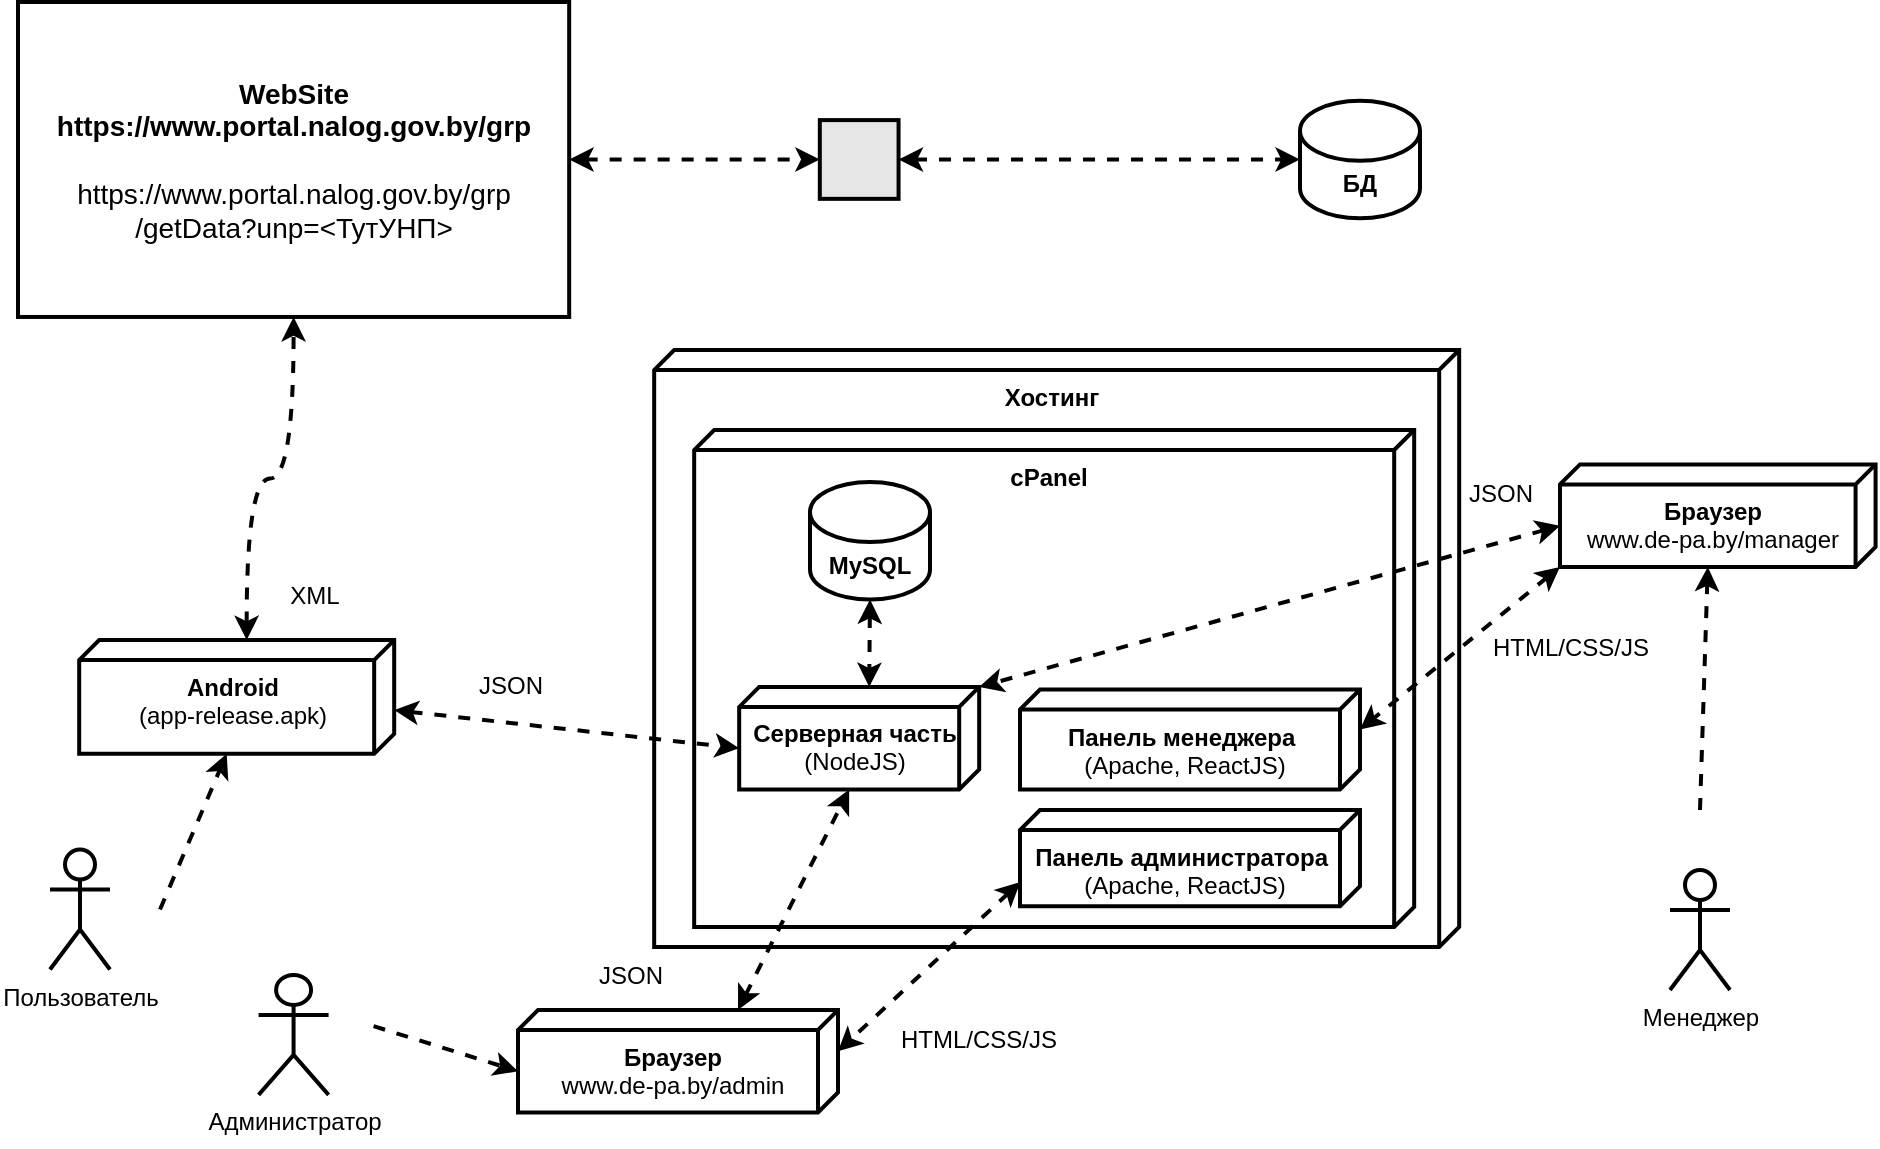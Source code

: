 <mxfile version="21.2.8" type="device">
  <diagram name="Page-1" id="FxitBaApEOWrgbqJlyL4">
    <mxGraphModel dx="1493" dy="872" grid="1" gridSize="10" guides="1" tooltips="1" connect="1" arrows="1" fold="1" page="1" pageScale="1" pageWidth="1169" pageHeight="827" math="0" shadow="0">
      <root>
        <mxCell id="0" />
        <mxCell id="1" parent="0" />
        <mxCell id="hIB5LNgimCdA9HKy_4q2-3" style="rounded=0;orthogonalLoop=1;jettySize=auto;html=1;exitX=1;exitY=0.5;exitDx=0;exitDy=0;entryX=0;entryY=0.5;entryDx=0;entryDy=0;startArrow=classic;startFill=1;dashed=1;strokeWidth=2;" parent="1" source="hIB5LNgimCdA9HKy_4q2-5" target="hIB5LNgimCdA9HKy_4q2-6" edge="1">
          <mxGeometry relative="1" as="geometry" />
        </mxCell>
        <mxCell id="hIB5LNgimCdA9HKy_4q2-5" value="&lt;b style=&quot;font-size: 14px;&quot;&gt;WebSite&lt;br&gt;&lt;/b&gt;&lt;b style=&quot;border-color: var(--border-color); font-size: 14px;&quot;&gt;https://www.portal.nalog.gov.by/grp&lt;/b&gt;&lt;b style=&quot;font-size: 14px;&quot;&gt;&lt;br&gt;&lt;/b&gt;&lt;br style=&quot;font-size: 14px;&quot;&gt;https://www.portal.nalog.gov.by/grp&lt;br style=&quot;font-size: 14px;&quot;&gt;/getData?unp=&amp;lt;ТутУНП&amp;gt;" style="rounded=0;whiteSpace=wrap;html=1;fontSize=14;strokeWidth=2;" parent="1" vertex="1">
          <mxGeometry x="159.0" y="40" width="275.59" height="157.48" as="geometry" />
        </mxCell>
        <mxCell id="hIB5LNgimCdA9HKy_4q2-60" style="edgeStyle=orthogonalEdgeStyle;rounded=0;orthogonalLoop=1;jettySize=auto;html=1;exitX=1;exitY=0.5;exitDx=0;exitDy=0;entryX=0;entryY=0.5;entryDx=0;entryDy=0;entryPerimeter=0;strokeWidth=2;dashed=1;startArrow=classic;startFill=1;" parent="1" source="hIB5LNgimCdA9HKy_4q2-6" target="hIB5LNgimCdA9HKy_4q2-59" edge="1">
          <mxGeometry relative="1" as="geometry" />
        </mxCell>
        <mxCell id="hIB5LNgimCdA9HKy_4q2-6" value="" style="rounded=0;whiteSpace=wrap;html=1;fillColor=#E6E6E6;fontSize=14;strokeWidth=2;" parent="1" vertex="1">
          <mxGeometry x="559.91" y="99.05" width="39.37" height="39.37" as="geometry" />
        </mxCell>
        <mxCell id="Vl5Nl2U0Ym83cMFsmwOf-1" style="rounded=0;orthogonalLoop=1;jettySize=auto;html=1;exitX=1;exitY=0.5;exitDx=0;exitDy=0;entryX=0;entryY=0;entryDx=56.89;entryDy=83.75;entryPerimeter=0;strokeWidth=2;dashed=1;" parent="1" source="hIB5LNgimCdA9HKy_4q2-9" target="hIB5LNgimCdA9HKy_4q2-29" edge="1">
          <mxGeometry relative="1" as="geometry" />
        </mxCell>
        <mxCell id="hIB5LNgimCdA9HKy_4q2-9" value="" style="rounded=0;whiteSpace=wrap;html=1;fillColor=none;strokeColor=none;" parent="1" vertex="1">
          <mxGeometry x="150" y="433.74" width="80" height="120" as="geometry" />
        </mxCell>
        <mxCell id="hIB5LNgimCdA9HKy_4q2-10" value="&lt;b&gt;Хостинг&lt;/b&gt;" style="verticalAlign=top;align=center;shape=cube;size=10;direction=south;html=1;boundedLbl=1;spacingLeft=5;whiteSpace=wrap;strokeWidth=2;" parent="1" vertex="1">
          <mxGeometry x="477.09" y="214" width="402.5" height="298.48" as="geometry" />
        </mxCell>
        <mxCell id="hIB5LNgimCdA9HKy_4q2-12" value="&lt;b&gt;cPanel&lt;/b&gt;" style="verticalAlign=top;align=center;shape=cube;size=10;direction=south;fontStyle=0;html=1;boundedLbl=1;spacingLeft=5;whiteSpace=wrap;strokeWidth=2;" parent="1" vertex="1">
          <mxGeometry x="497.09" y="254" width="360" height="248.48" as="geometry" />
        </mxCell>
        <mxCell id="hIB5LNgimCdA9HKy_4q2-15" value="&lt;b&gt;Серверная часть&lt;/b&gt;&lt;br&gt;(NodeJS)&lt;br&gt;" style="verticalAlign=top;align=center;shape=cube;size=10;direction=south;html=1;boundedLbl=1;spacingLeft=5;whiteSpace=wrap;strokeWidth=2;" parent="1" vertex="1">
          <mxGeometry x="519.59" y="382.48" width="120" height="51.26" as="geometry" />
        </mxCell>
        <mxCell id="7-XOzqe8eWKMpxP6fuZY-2" style="rounded=0;orthogonalLoop=1;jettySize=auto;html=1;exitX=0.5;exitY=1;exitDx=0;exitDy=0;exitPerimeter=0;entryX=0;entryY=0;entryDx=0;entryDy=55;entryPerimeter=0;dashed=1;startArrow=classic;startFill=1;strokeWidth=2;" parent="1" source="hIB5LNgimCdA9HKy_4q2-21" target="hIB5LNgimCdA9HKy_4q2-15" edge="1">
          <mxGeometry relative="1" as="geometry" />
        </mxCell>
        <mxCell id="hIB5LNgimCdA9HKy_4q2-21" value="MySQL" style="shape=cylinder3;whiteSpace=wrap;html=1;boundedLbl=1;backgroundOutline=1;size=15;strokeWidth=2;fontStyle=1" parent="1" vertex="1">
          <mxGeometry x="555" y="280" width="60" height="58.74" as="geometry" />
        </mxCell>
        <mxCell id="hIB5LNgimCdA9HKy_4q2-27" value="Пользователь" style="shape=umlActor;verticalLabelPosition=bottom;verticalAlign=top;html=1;strokeWidth=2;" parent="1" vertex="1">
          <mxGeometry x="175" y="463.74" width="30" height="60" as="geometry" />
        </mxCell>
        <mxCell id="hIB5LNgimCdA9HKy_4q2-28" style="rounded=0;orthogonalLoop=1;jettySize=auto;html=1;exitX=0;exitY=0;exitDx=35;exitDy=0;exitPerimeter=0;entryX=0;entryY=0;entryDx=30.63;entryDy=120;entryPerimeter=0;strokeWidth=2;startArrow=classic;startFill=1;dashed=1;" parent="1" source="hIB5LNgimCdA9HKy_4q2-29" target="hIB5LNgimCdA9HKy_4q2-15" edge="1">
          <mxGeometry relative="1" as="geometry" />
        </mxCell>
        <mxCell id="7-XOzqe8eWKMpxP6fuZY-1" style="edgeStyle=orthogonalEdgeStyle;rounded=0;orthogonalLoop=1;jettySize=auto;html=1;exitX=0;exitY=0;exitDx=0;exitDy=73.75;exitPerimeter=0;entryX=0.5;entryY=1;entryDx=0;entryDy=0;elbow=vertical;curved=1;dashed=1;strokeWidth=2;startArrow=classic;startFill=1;" parent="1" source="hIB5LNgimCdA9HKy_4q2-29" target="hIB5LNgimCdA9HKy_4q2-5" edge="1">
          <mxGeometry relative="1" as="geometry" />
        </mxCell>
        <mxCell id="hIB5LNgimCdA9HKy_4q2-29" value="&lt;span&gt;Android&lt;/span&gt;&lt;br&gt;&lt;span style=&quot;font-weight: normal;&quot;&gt;(app-release.apk)&lt;/span&gt;" style="verticalAlign=top;align=center;shape=cube;size=10;direction=south;html=1;boundedLbl=1;spacingLeft=5;whiteSpace=wrap;strokeWidth=2;fontStyle=1" parent="1" vertex="1">
          <mxGeometry x="189.59" y="359.04" width="157.5" height="56.89" as="geometry" />
        </mxCell>
        <mxCell id="Vl5Nl2U0Ym83cMFsmwOf-7" style="rounded=0;orthogonalLoop=1;jettySize=auto;html=1;exitX=0;exitY=0;exitDx=0;exitDy=50;exitPerimeter=0;entryX=0;entryY=0;entryDx=51.26;entryDy=65;entryPerimeter=0;dashed=1;strokeWidth=2;startArrow=classic;startFill=1;" parent="1" source="hIB5LNgimCdA9HKy_4q2-33" target="hIB5LNgimCdA9HKy_4q2-15" edge="1">
          <mxGeometry relative="1" as="geometry" />
        </mxCell>
        <mxCell id="hIB5LNgimCdA9HKy_4q2-33" value="&lt;b&gt;Браузер&lt;/b&gt;&lt;br&gt;www.de-pa.by/admin" style="verticalAlign=top;align=center;shape=cube;size=10;direction=south;html=1;boundedLbl=1;spacingLeft=5;whiteSpace=wrap;strokeWidth=2;" parent="1" vertex="1">
          <mxGeometry x="409" y="544" width="160" height="51.26" as="geometry" />
        </mxCell>
        <mxCell id="hIB5LNgimCdA9HKy_4q2-34" style="rounded=0;orthogonalLoop=1;jettySize=auto;html=1;exitX=0.75;exitY=0.999;exitDx=0;exitDy=0;exitPerimeter=0;entryX=0;entryY=0;entryDx=20.63;entryDy=0;entryPerimeter=0;endArrow=classic;endFill=1;startArrow=classic;startFill=1;strokeWidth=2;dashed=1;" parent="1" source="hIB5LNgimCdA9HKy_4q2-36" target="hIB5LNgimCdA9HKy_4q2-33" edge="1">
          <mxGeometry relative="1" as="geometry" />
        </mxCell>
        <mxCell id="hIB5LNgimCdA9HKy_4q2-36" value="&lt;b&gt;Панель администратора&amp;nbsp;&lt;/b&gt;&lt;br&gt;(Apache, ReactJS)" style="verticalAlign=top;align=center;shape=cube;size=10;direction=south;html=1;boundedLbl=1;spacingLeft=5;whiteSpace=wrap;strokeWidth=2;" parent="1" vertex="1">
          <mxGeometry x="660" y="444" width="170" height="48.07" as="geometry" />
        </mxCell>
        <mxCell id="hIB5LNgimCdA9HKy_4q2-37" value="HTML/CSS/JS" style="text;html=1;align=center;verticalAlign=middle;resizable=0;points=[];autosize=1;strokeColor=none;fillColor=none;" parent="1" vertex="1">
          <mxGeometry x="589.0" y="544" width="100" height="30" as="geometry" />
        </mxCell>
        <mxCell id="hIB5LNgimCdA9HKy_4q2-38" value="XML" style="text;html=1;align=center;verticalAlign=middle;resizable=0;points=[];autosize=1;strokeColor=none;fillColor=none;" parent="1" vertex="1">
          <mxGeometry x="282.38" y="322.48" width="50" height="30" as="geometry" />
        </mxCell>
        <mxCell id="hIB5LNgimCdA9HKy_4q2-39" value="JSON" style="text;html=1;align=center;verticalAlign=middle;resizable=0;points=[];autosize=1;strokeColor=none;fillColor=none;" parent="1" vertex="1">
          <mxGeometry x="374.59" y="366.85" width="60" height="30" as="geometry" />
        </mxCell>
        <mxCell id="hIB5LNgimCdA9HKy_4q2-59" value="БД" style="shape=cylinder3;whiteSpace=wrap;html=1;boundedLbl=1;backgroundOutline=1;size=15;strokeWidth=2;fontStyle=1" parent="1" vertex="1">
          <mxGeometry x="800" y="89.37" width="60" height="58.74" as="geometry" />
        </mxCell>
        <mxCell id="Vl5Nl2U0Ym83cMFsmwOf-15" style="rounded=0;orthogonalLoop=1;jettySize=auto;html=1;exitX=1;exitY=0.5;exitDx=0;exitDy=0;entryX=0;entryY=0;entryDx=30.63;entryDy=160;entryPerimeter=0;strokeWidth=2;dashed=1;" parent="1" source="Vl5Nl2U0Ym83cMFsmwOf-3" target="hIB5LNgimCdA9HKy_4q2-33" edge="1">
          <mxGeometry relative="1" as="geometry" />
        </mxCell>
        <mxCell id="Vl5Nl2U0Ym83cMFsmwOf-3" value="" style="rounded=0;whiteSpace=wrap;html=1;fillColor=none;strokeColor=none;" parent="1" vertex="1">
          <mxGeometry x="256.79" y="492.07" width="80" height="120" as="geometry" />
        </mxCell>
        <mxCell id="Vl5Nl2U0Ym83cMFsmwOf-4" value="Администратор" style="shape=umlActor;verticalLabelPosition=bottom;verticalAlign=top;html=1;strokeWidth=2;" parent="1" vertex="1">
          <mxGeometry x="279.29" y="526.44" width="35" height="60" as="geometry" />
        </mxCell>
        <mxCell id="Vl5Nl2U0Ym83cMFsmwOf-5" value="&lt;b&gt;Панель менеджера&amp;nbsp;&lt;/b&gt;&lt;br&gt;(Apache, ReactJS)" style="verticalAlign=top;align=center;shape=cube;size=10;direction=south;html=1;boundedLbl=1;spacingLeft=5;whiteSpace=wrap;strokeWidth=2;" parent="1" vertex="1">
          <mxGeometry x="660" y="383.74" width="170" height="50" as="geometry" />
        </mxCell>
        <mxCell id="Vl5Nl2U0Ym83cMFsmwOf-8" value="JSON" style="text;html=1;align=center;verticalAlign=middle;resizable=0;points=[];autosize=1;strokeColor=none;fillColor=none;" parent="1" vertex="1">
          <mxGeometry x="434.59" y="512.48" width="60" height="30" as="geometry" />
        </mxCell>
        <mxCell id="Vl5Nl2U0Ym83cMFsmwOf-21" style="rounded=0;orthogonalLoop=1;jettySize=auto;html=1;exitX=0.5;exitY=0;exitDx=0;exitDy=0;entryX=0;entryY=0;entryDx=51.26;entryDy=83.895;entryPerimeter=0;dashed=1;strokeWidth=2;" parent="1" source="Vl5Nl2U0Ym83cMFsmwOf-10" target="Vl5Nl2U0Ym83cMFsmwOf-14" edge="1">
          <mxGeometry relative="1" as="geometry" />
        </mxCell>
        <mxCell id="Vl5Nl2U0Ym83cMFsmwOf-10" value="" style="rounded=0;whiteSpace=wrap;html=1;fillColor=none;strokeColor=none;" parent="1" vertex="1">
          <mxGeometry x="960" y="444" width="80" height="120" as="geometry" />
        </mxCell>
        <mxCell id="Vl5Nl2U0Ym83cMFsmwOf-11" value="Менеджер" style="shape=umlActor;verticalLabelPosition=bottom;verticalAlign=top;html=1;strokeWidth=2;" parent="1" vertex="1">
          <mxGeometry x="985" y="474" width="30" height="60" as="geometry" />
        </mxCell>
        <mxCell id="Vl5Nl2U0Ym83cMFsmwOf-16" style="rounded=0;orthogonalLoop=1;jettySize=auto;html=1;exitX=0;exitY=0;exitDx=30.63;exitDy=157.79;exitPerimeter=0;entryX=0;entryY=0;entryDx=0;entryDy=0;entryPerimeter=0;strokeWidth=2;dashed=1;startArrow=classic;startFill=1;" parent="1" source="Vl5Nl2U0Ym83cMFsmwOf-14" target="hIB5LNgimCdA9HKy_4q2-15" edge="1">
          <mxGeometry relative="1" as="geometry" />
        </mxCell>
        <mxCell id="Vl5Nl2U0Ym83cMFsmwOf-17" style="rounded=0;orthogonalLoop=1;jettySize=auto;html=1;exitX=1;exitY=1;exitDx=0;exitDy=0;exitPerimeter=0;entryX=0;entryY=0;entryDx=20;entryDy=0;entryPerimeter=0;dashed=1;strokeWidth=2;startArrow=classic;startFill=1;" parent="1" source="Vl5Nl2U0Ym83cMFsmwOf-14" target="Vl5Nl2U0Ym83cMFsmwOf-5" edge="1">
          <mxGeometry relative="1" as="geometry" />
        </mxCell>
        <mxCell id="Vl5Nl2U0Ym83cMFsmwOf-14" value="&lt;b&gt;Браузер&lt;/b&gt;&lt;br&gt;www.de-pa.by/manager" style="verticalAlign=top;align=center;shape=cube;size=10;direction=south;html=1;boundedLbl=1;spacingLeft=5;whiteSpace=wrap;strokeWidth=2;" parent="1" vertex="1">
          <mxGeometry x="930" y="271.22" width="157.79" height="51.26" as="geometry" />
        </mxCell>
        <mxCell id="ZDYYHXDxwgn9L0GZkPY6-1" value="HTML/CSS/JS" style="text;html=1;align=center;verticalAlign=middle;resizable=0;points=[];autosize=1;strokeColor=none;fillColor=none;" vertex="1" parent="1">
          <mxGeometry x="885.0" y="348.24" width="100" height="30" as="geometry" />
        </mxCell>
        <mxCell id="ZDYYHXDxwgn9L0GZkPY6-2" value="JSON" style="text;html=1;align=center;verticalAlign=middle;resizable=0;points=[];autosize=1;strokeColor=none;fillColor=none;" vertex="1" parent="1">
          <mxGeometry x="870" y="271.22" width="60" height="30" as="geometry" />
        </mxCell>
      </root>
    </mxGraphModel>
  </diagram>
</mxfile>
